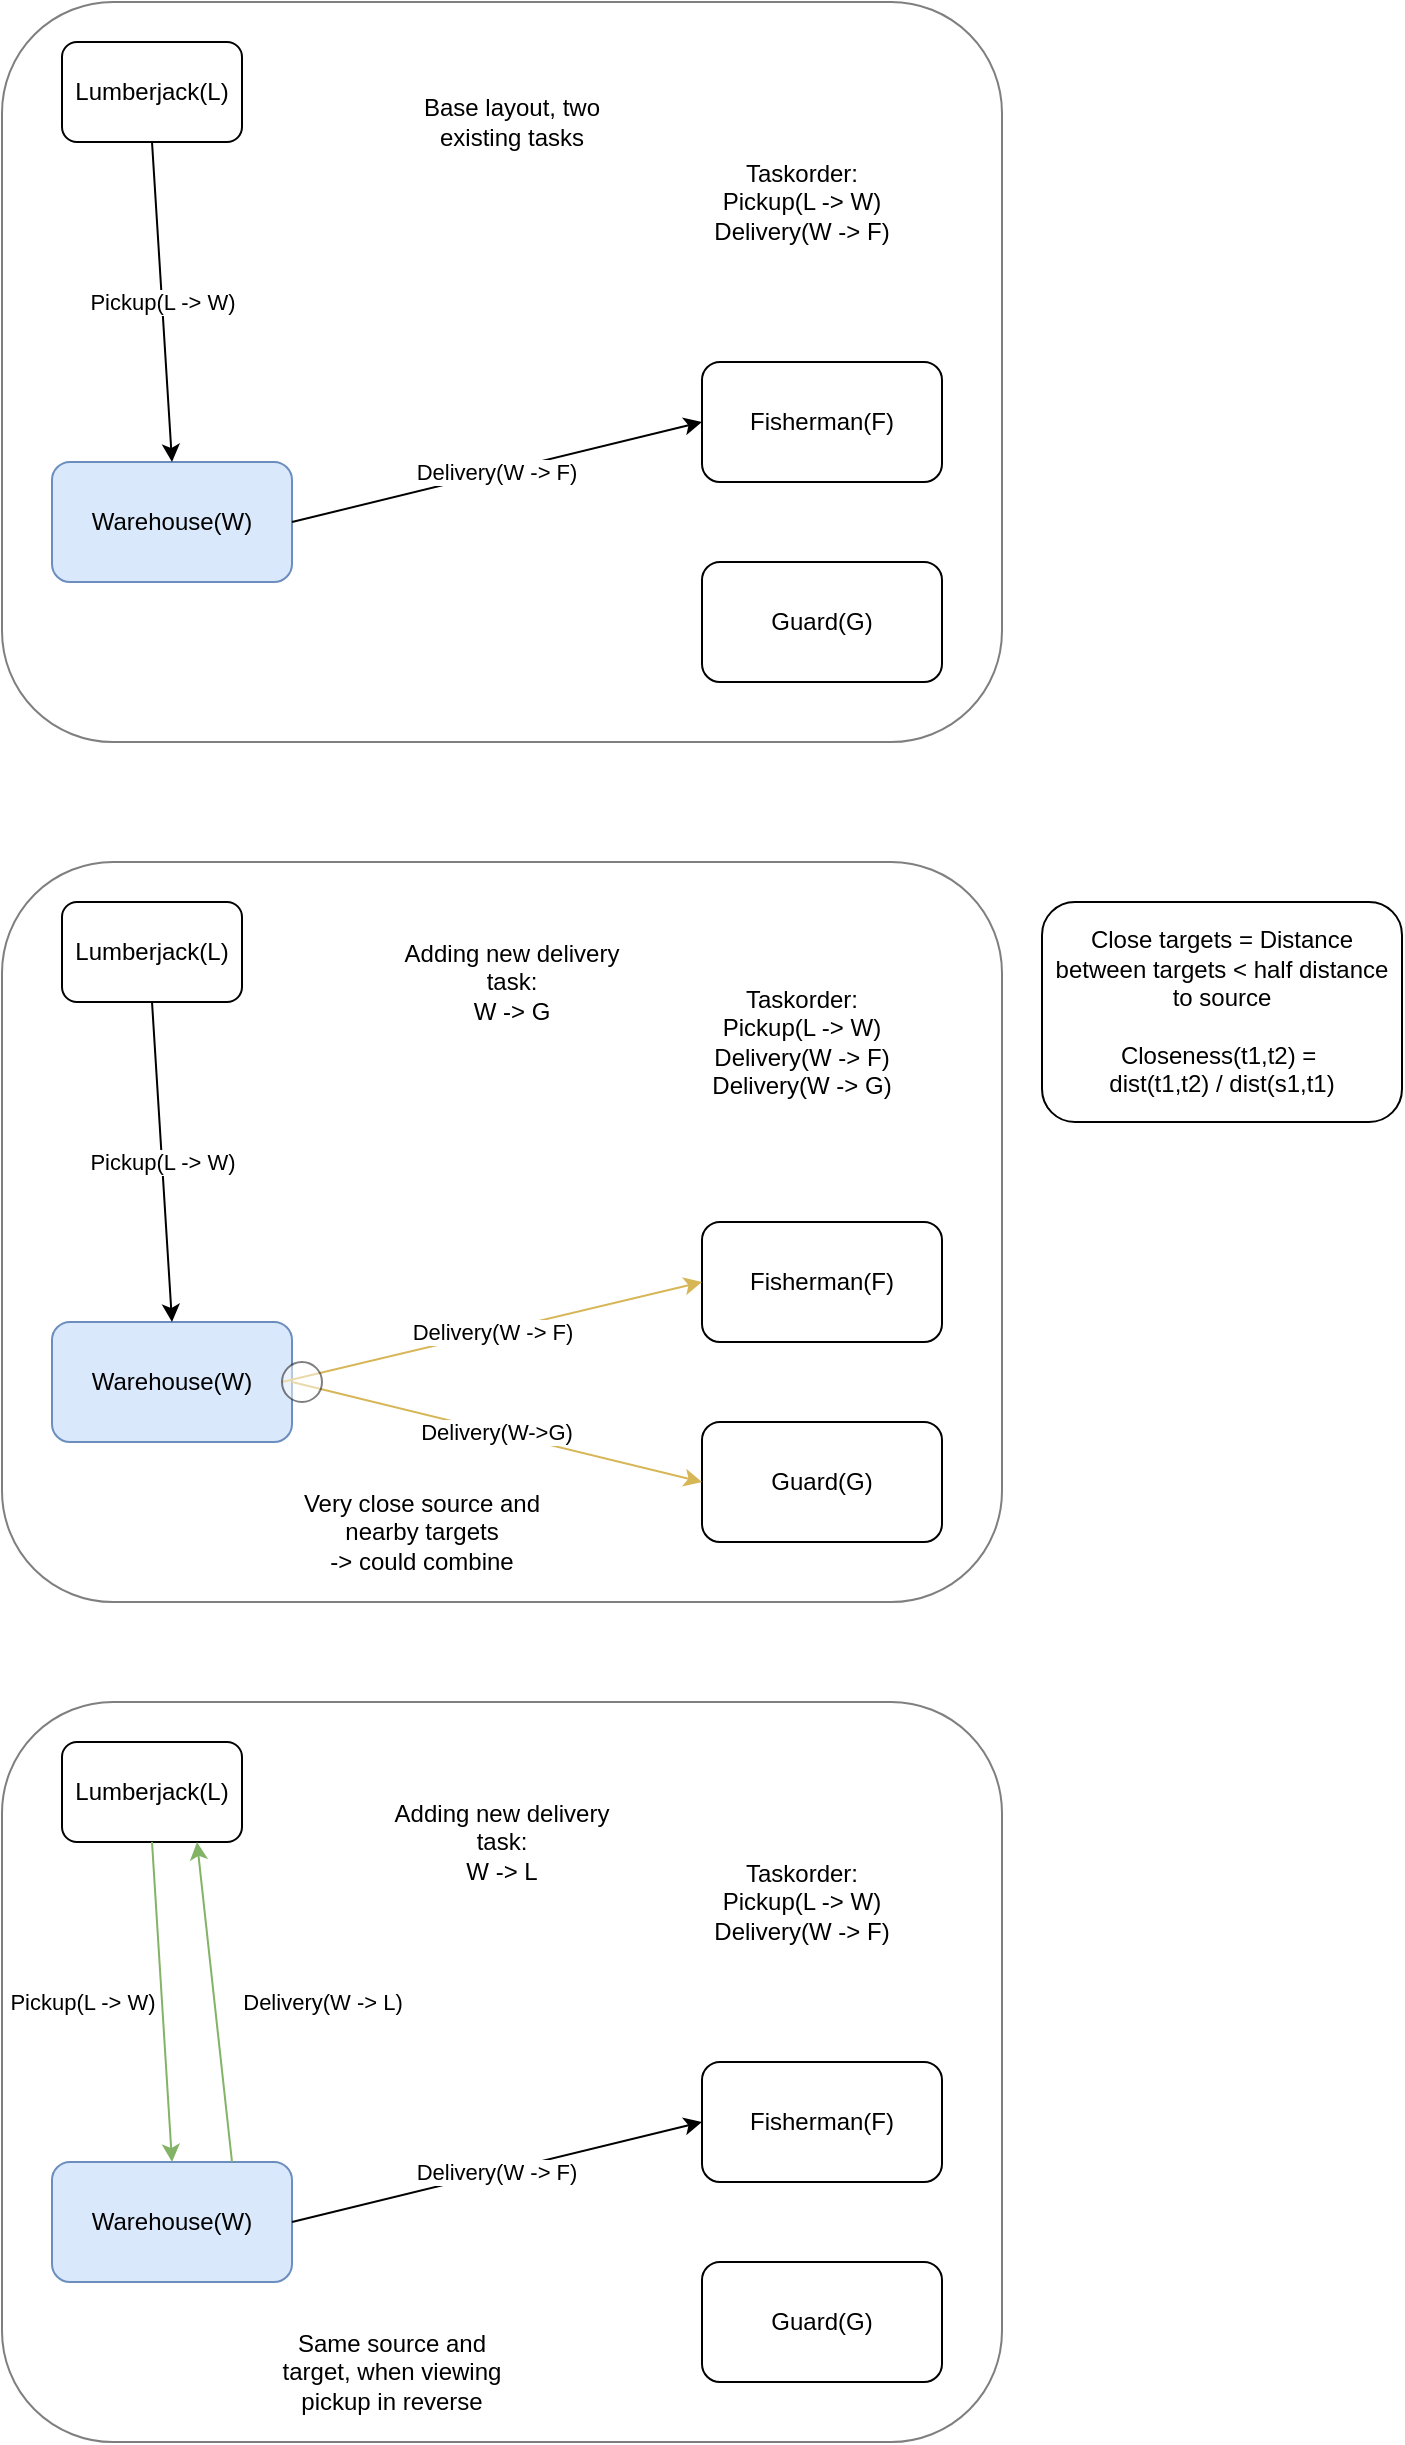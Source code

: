 <mxfile version="13.7.9" type="github">
  <diagram id="R2lEEEUBdFMjLlhIrx00" name="Page-1">
    <mxGraphModel dx="716" dy="406" grid="1" gridSize="10" guides="1" tooltips="1" connect="1" arrows="1" fold="1" page="1" pageScale="1" pageWidth="850" pageHeight="1100" math="0" shadow="0" extFonts="Permanent Marker^https://fonts.googleapis.com/css?family=Permanent+Marker">
      <root>
        <mxCell id="0" />
        <mxCell id="1" parent="0" />
        <mxCell id="Dq8pUPrlYOhNmV8d48KN-10" value="" style="rounded=1;whiteSpace=wrap;html=1;opacity=50;" vertex="1" parent="1">
          <mxGeometry x="40" y="30" width="500" height="370" as="geometry" />
        </mxCell>
        <mxCell id="Dq8pUPrlYOhNmV8d48KN-1" value="Warehouse(W)" style="rounded=1;whiteSpace=wrap;html=1;fillColor=#dae8fc;strokeColor=#6c8ebf;" vertex="1" parent="1">
          <mxGeometry x="65" y="260" width="120" height="60" as="geometry" />
        </mxCell>
        <mxCell id="Dq8pUPrlYOhNmV8d48KN-2" value="Lumberjack(L)" style="rounded=1;whiteSpace=wrap;html=1;" vertex="1" parent="1">
          <mxGeometry x="70" y="50" width="90" height="50" as="geometry" />
        </mxCell>
        <mxCell id="Dq8pUPrlYOhNmV8d48KN-3" value="Guard(G)" style="rounded=1;whiteSpace=wrap;html=1;" vertex="1" parent="1">
          <mxGeometry x="390" y="310" width="120" height="60" as="geometry" />
        </mxCell>
        <mxCell id="Dq8pUPrlYOhNmV8d48KN-4" value="Fisherman(F)" style="rounded=1;whiteSpace=wrap;html=1;" vertex="1" parent="1">
          <mxGeometry x="390" y="210" width="120" height="60" as="geometry" />
        </mxCell>
        <mxCell id="Dq8pUPrlYOhNmV8d48KN-5" value="Delivery(W -&amp;gt; F)" style="endArrow=classic;html=1;exitX=1;exitY=0.5;exitDx=0;exitDy=0;entryX=0;entryY=0.5;entryDx=0;entryDy=0;" edge="1" parent="1" source="Dq8pUPrlYOhNmV8d48KN-1" target="Dq8pUPrlYOhNmV8d48KN-4">
          <mxGeometry width="50" height="50" relative="1" as="geometry">
            <mxPoint x="390" y="260" as="sourcePoint" />
            <mxPoint x="440" y="210" as="targetPoint" />
          </mxGeometry>
        </mxCell>
        <mxCell id="Dq8pUPrlYOhNmV8d48KN-7" value="Pickup(L -&amp;gt; W)" style="endArrow=classic;html=1;exitX=0.5;exitY=1;exitDx=0;exitDy=0;entryX=0.5;entryY=0;entryDx=0;entryDy=0;" edge="1" parent="1" source="Dq8pUPrlYOhNmV8d48KN-2" target="Dq8pUPrlYOhNmV8d48KN-1">
          <mxGeometry width="50" height="50" relative="1" as="geometry">
            <mxPoint x="390" y="260" as="sourcePoint" />
            <mxPoint x="440" y="210" as="targetPoint" />
          </mxGeometry>
        </mxCell>
        <mxCell id="Dq8pUPrlYOhNmV8d48KN-8" value="Base layout, two existing tasks" style="text;html=1;strokeColor=none;fillColor=none;align=center;verticalAlign=middle;whiteSpace=wrap;rounded=0;" vertex="1" parent="1">
          <mxGeometry x="240" y="70" width="110" height="40" as="geometry" />
        </mxCell>
        <mxCell id="Dq8pUPrlYOhNmV8d48KN-9" style="edgeStyle=orthogonalEdgeStyle;rounded=0;orthogonalLoop=1;jettySize=auto;html=1;exitX=0.5;exitY=1;exitDx=0;exitDy=0;" edge="1" parent="1" source="Dq8pUPrlYOhNmV8d48KN-8" target="Dq8pUPrlYOhNmV8d48KN-8">
          <mxGeometry relative="1" as="geometry" />
        </mxCell>
        <mxCell id="Dq8pUPrlYOhNmV8d48KN-11" value="" style="rounded=1;whiteSpace=wrap;html=1;opacity=50;" vertex="1" parent="1">
          <mxGeometry x="40" y="460" width="500" height="370" as="geometry" />
        </mxCell>
        <mxCell id="Dq8pUPrlYOhNmV8d48KN-12" value="Warehouse(W)" style="rounded=1;whiteSpace=wrap;html=1;fillColor=#dae8fc;strokeColor=#6c8ebf;" vertex="1" parent="1">
          <mxGeometry x="65" y="690" width="120" height="60" as="geometry" />
        </mxCell>
        <mxCell id="Dq8pUPrlYOhNmV8d48KN-13" value="Lumberjack(L)" style="rounded=1;whiteSpace=wrap;html=1;" vertex="1" parent="1">
          <mxGeometry x="70" y="480" width="90" height="50" as="geometry" />
        </mxCell>
        <mxCell id="Dq8pUPrlYOhNmV8d48KN-14" value="Guard(G)" style="rounded=1;whiteSpace=wrap;html=1;" vertex="1" parent="1">
          <mxGeometry x="390" y="740" width="120" height="60" as="geometry" />
        </mxCell>
        <mxCell id="Dq8pUPrlYOhNmV8d48KN-15" value="Fisherman(F)" style="rounded=1;whiteSpace=wrap;html=1;" vertex="1" parent="1">
          <mxGeometry x="390" y="640" width="120" height="60" as="geometry" />
        </mxCell>
        <mxCell id="Dq8pUPrlYOhNmV8d48KN-16" value="Delivery(W -&amp;gt; F)" style="endArrow=classic;html=1;entryX=0;entryY=0.5;entryDx=0;entryDy=0;exitX=0;exitY=0.5;exitDx=0;exitDy=0;fillColor=#fff2cc;strokeColor=#d6b656;" edge="1" parent="1" source="Dq8pUPrlYOhNmV8d48KN-27" target="Dq8pUPrlYOhNmV8d48KN-15">
          <mxGeometry width="50" height="50" relative="1" as="geometry">
            <mxPoint x="390" y="690" as="sourcePoint" />
            <mxPoint x="440" y="640" as="targetPoint" />
          </mxGeometry>
        </mxCell>
        <mxCell id="Dq8pUPrlYOhNmV8d48KN-17" value="Pickup(L -&amp;gt; W)" style="endArrow=classic;html=1;exitX=0.5;exitY=1;exitDx=0;exitDy=0;entryX=0.5;entryY=0;entryDx=0;entryDy=0;" edge="1" parent="1" source="Dq8pUPrlYOhNmV8d48KN-13" target="Dq8pUPrlYOhNmV8d48KN-12">
          <mxGeometry width="50" height="50" relative="1" as="geometry">
            <mxPoint x="390" y="690" as="sourcePoint" />
            <mxPoint x="440" y="640" as="targetPoint" />
          </mxGeometry>
        </mxCell>
        <mxCell id="Dq8pUPrlYOhNmV8d48KN-18" value="Adding new delivery task:&lt;br&gt;W -&amp;gt; G" style="text;html=1;strokeColor=none;fillColor=none;align=center;verticalAlign=middle;whiteSpace=wrap;rounded=0;" vertex="1" parent="1">
          <mxGeometry x="240" y="500" width="110" height="40" as="geometry" />
        </mxCell>
        <mxCell id="Dq8pUPrlYOhNmV8d48KN-19" style="edgeStyle=orthogonalEdgeStyle;rounded=0;orthogonalLoop=1;jettySize=auto;html=1;exitX=0.5;exitY=1;exitDx=0;exitDy=0;" edge="1" parent="1" source="Dq8pUPrlYOhNmV8d48KN-18" target="Dq8pUPrlYOhNmV8d48KN-18">
          <mxGeometry relative="1" as="geometry" />
        </mxCell>
        <mxCell id="Dq8pUPrlYOhNmV8d48KN-21" value="Taskorder:&lt;br&gt;Pickup(L -&amp;gt; W)&lt;br&gt;Delivery(W -&amp;gt; F)" style="text;html=1;strokeColor=none;fillColor=none;align=center;verticalAlign=middle;whiteSpace=wrap;rounded=0;opacity=50;" vertex="1" parent="1">
          <mxGeometry x="390" y="110" width="100" height="40" as="geometry" />
        </mxCell>
        <mxCell id="Dq8pUPrlYOhNmV8d48KN-22" value="Taskorder:&lt;br&gt;Pickup(L -&amp;gt; W)&lt;br&gt;Delivery(W -&amp;gt; F)&lt;br&gt;Delivery(W -&amp;gt; G)" style="text;html=1;strokeColor=none;fillColor=none;align=center;verticalAlign=middle;whiteSpace=wrap;rounded=0;opacity=50;" vertex="1" parent="1">
          <mxGeometry x="390" y="530" width="100" height="40" as="geometry" />
        </mxCell>
        <mxCell id="Dq8pUPrlYOhNmV8d48KN-23" value="Delivery(W-&amp;gt;G)" style="endArrow=classic;html=1;entryX=0;entryY=0.5;entryDx=0;entryDy=0;fillColor=#fff2cc;strokeColor=#d6b656;exitX=1;exitY=0.5;exitDx=0;exitDy=0;" edge="1" parent="1" source="Dq8pUPrlYOhNmV8d48KN-12" target="Dq8pUPrlYOhNmV8d48KN-14">
          <mxGeometry width="50" height="50" relative="1" as="geometry">
            <mxPoint x="190" y="720" as="sourcePoint" />
            <mxPoint x="450" y="600" as="targetPoint" />
          </mxGeometry>
        </mxCell>
        <mxCell id="Dq8pUPrlYOhNmV8d48KN-27" value="" style="ellipse;whiteSpace=wrap;html=1;aspect=fixed;opacity=50;" vertex="1" parent="1">
          <mxGeometry x="180" y="710" width="20" height="20" as="geometry" />
        </mxCell>
        <mxCell id="Dq8pUPrlYOhNmV8d48KN-29" value="Very close source and nearby targets&lt;br&gt;-&amp;gt; could combine" style="text;html=1;strokeColor=none;fillColor=none;align=center;verticalAlign=middle;whiteSpace=wrap;rounded=0;opacity=50;" vertex="1" parent="1">
          <mxGeometry x="185" y="780" width="130" height="30" as="geometry" />
        </mxCell>
        <mxCell id="Dq8pUPrlYOhNmV8d48KN-43" value="" style="rounded=1;whiteSpace=wrap;html=1;opacity=50;" vertex="1" parent="1">
          <mxGeometry x="40" y="880" width="500" height="370" as="geometry" />
        </mxCell>
        <mxCell id="Dq8pUPrlYOhNmV8d48KN-44" value="Warehouse(W)" style="rounded=1;whiteSpace=wrap;html=1;fillColor=#dae8fc;strokeColor=#6c8ebf;" vertex="1" parent="1">
          <mxGeometry x="65" y="1110" width="120" height="60" as="geometry" />
        </mxCell>
        <mxCell id="Dq8pUPrlYOhNmV8d48KN-45" value="Lumberjack(L)" style="rounded=1;whiteSpace=wrap;html=1;" vertex="1" parent="1">
          <mxGeometry x="70" y="900" width="90" height="50" as="geometry" />
        </mxCell>
        <mxCell id="Dq8pUPrlYOhNmV8d48KN-46" value="Guard(G)" style="rounded=1;whiteSpace=wrap;html=1;" vertex="1" parent="1">
          <mxGeometry x="390" y="1160" width="120" height="60" as="geometry" />
        </mxCell>
        <mxCell id="Dq8pUPrlYOhNmV8d48KN-47" value="Fisherman(F)" style="rounded=1;whiteSpace=wrap;html=1;" vertex="1" parent="1">
          <mxGeometry x="390" y="1060" width="120" height="60" as="geometry" />
        </mxCell>
        <mxCell id="Dq8pUPrlYOhNmV8d48KN-48" value="Delivery(W -&amp;gt; F)" style="endArrow=classic;html=1;exitX=1;exitY=0.5;exitDx=0;exitDy=0;entryX=0;entryY=0.5;entryDx=0;entryDy=0;" edge="1" parent="1" source="Dq8pUPrlYOhNmV8d48KN-44" target="Dq8pUPrlYOhNmV8d48KN-47">
          <mxGeometry width="50" height="50" relative="1" as="geometry">
            <mxPoint x="390" y="1110" as="sourcePoint" />
            <mxPoint x="440" y="1060" as="targetPoint" />
          </mxGeometry>
        </mxCell>
        <mxCell id="Dq8pUPrlYOhNmV8d48KN-49" value="Pickup(L -&amp;gt; W)" style="endArrow=classic;html=1;exitX=0.5;exitY=1;exitDx=0;exitDy=0;entryX=0.5;entryY=0;entryDx=0;entryDy=0;fillColor=#d5e8d4;strokeColor=#82b366;" edge="1" parent="1" source="Dq8pUPrlYOhNmV8d48KN-45" target="Dq8pUPrlYOhNmV8d48KN-44">
          <mxGeometry x="-0.031" y="-40" width="50" height="50" relative="1" as="geometry">
            <mxPoint x="390" y="1110" as="sourcePoint" />
            <mxPoint x="440" y="1060" as="targetPoint" />
            <mxPoint as="offset" />
          </mxGeometry>
        </mxCell>
        <mxCell id="Dq8pUPrlYOhNmV8d48KN-51" style="edgeStyle=orthogonalEdgeStyle;rounded=0;orthogonalLoop=1;jettySize=auto;html=1;exitX=0.5;exitY=1;exitDx=0;exitDy=0;" edge="1" parent="1">
          <mxGeometry relative="1" as="geometry">
            <mxPoint x="295.0" y="960" as="sourcePoint" />
            <mxPoint x="295.0" y="960" as="targetPoint" />
          </mxGeometry>
        </mxCell>
        <mxCell id="Dq8pUPrlYOhNmV8d48KN-52" value="Taskorder:&lt;br&gt;Pickup(L -&amp;gt; W)&lt;br&gt;Delivery(W -&amp;gt; F)" style="text;html=1;strokeColor=none;fillColor=none;align=center;verticalAlign=middle;whiteSpace=wrap;rounded=0;opacity=50;" vertex="1" parent="1">
          <mxGeometry x="390" y="960" width="100" height="40" as="geometry" />
        </mxCell>
        <mxCell id="Dq8pUPrlYOhNmV8d48KN-53" value="Adding new delivery task:&lt;br&gt;W -&amp;gt; L" style="text;html=1;strokeColor=none;fillColor=none;align=center;verticalAlign=middle;whiteSpace=wrap;rounded=0;" vertex="1" parent="1">
          <mxGeometry x="235" y="930" width="110" height="40" as="geometry" />
        </mxCell>
        <mxCell id="Dq8pUPrlYOhNmV8d48KN-54" value="Same source and target, when viewing pickup in reverse" style="text;html=1;strokeColor=none;fillColor=none;align=center;verticalAlign=middle;whiteSpace=wrap;rounded=0;opacity=50;" vertex="1" parent="1">
          <mxGeometry x="170" y="1200" width="130" height="30" as="geometry" />
        </mxCell>
        <mxCell id="Dq8pUPrlYOhNmV8d48KN-55" value="Delivery(W -&amp;gt; L)" style="endArrow=classic;html=1;exitX=0.75;exitY=0;exitDx=0;exitDy=0;entryX=0.75;entryY=1;entryDx=0;entryDy=0;fillColor=#d5e8d4;strokeColor=#82b366;" edge="1" parent="1" source="Dq8pUPrlYOhNmV8d48KN-44" target="Dq8pUPrlYOhNmV8d48KN-45">
          <mxGeometry x="-0.073" y="-53" width="50" height="50" relative="1" as="geometry">
            <mxPoint x="250" y="1090" as="sourcePoint" />
            <mxPoint x="300" y="1040" as="targetPoint" />
            <mxPoint as="offset" />
          </mxGeometry>
        </mxCell>
        <mxCell id="Dq8pUPrlYOhNmV8d48KN-56" value="Close targets = Distance between targets &amp;lt; half distance to source&lt;br&gt;&lt;br&gt;Closeness(t1,t2) =&amp;nbsp;&lt;br&gt;dist(t1,t2) / dist(s1,t1)" style="rounded=1;whiteSpace=wrap;html=1;" vertex="1" parent="1">
          <mxGeometry x="560" y="480" width="180" height="110" as="geometry" />
        </mxCell>
      </root>
    </mxGraphModel>
  </diagram>
</mxfile>

